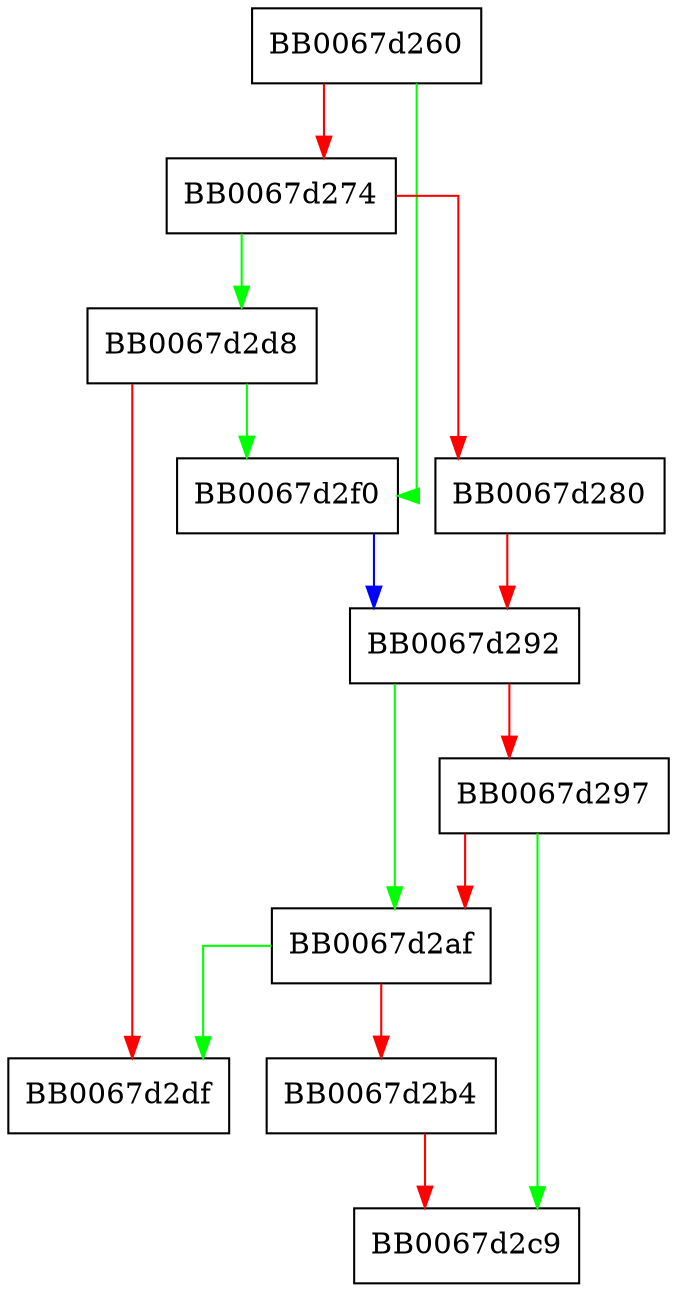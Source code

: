 digraph X509_cmp_timeframe {
  node [shape="box"];
  graph [splines=ortho];
  BB0067d260 -> BB0067d2f0 [color="green"];
  BB0067d260 -> BB0067d274 [color="red"];
  BB0067d274 -> BB0067d2d8 [color="green"];
  BB0067d274 -> BB0067d280 [color="red"];
  BB0067d280 -> BB0067d292 [color="red"];
  BB0067d292 -> BB0067d2af [color="green"];
  BB0067d292 -> BB0067d297 [color="red"];
  BB0067d297 -> BB0067d2c9 [color="green"];
  BB0067d297 -> BB0067d2af [color="red"];
  BB0067d2af -> BB0067d2df [color="green"];
  BB0067d2af -> BB0067d2b4 [color="red"];
  BB0067d2b4 -> BB0067d2c9 [color="red"];
  BB0067d2d8 -> BB0067d2f0 [color="green"];
  BB0067d2d8 -> BB0067d2df [color="red"];
  BB0067d2f0 -> BB0067d292 [color="blue"];
}